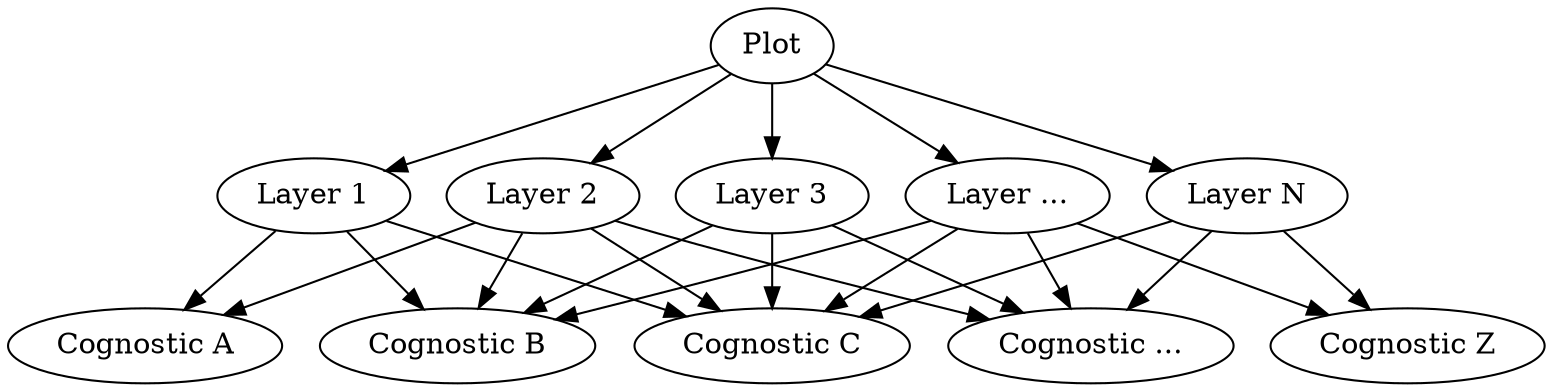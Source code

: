 digraph G {
  "Plot" -> "Layer 1"
  "Plot" -> "Layer 2"
  "Plot" -> "Layer 3"
  "Plot" -> "Layer ..."
  "Plot" -> "Layer N"

  "Layer 1" -> "Cognostic A"
  "Layer 1" -> "Cognostic B"
  "Layer 1" -> "Cognostic C"
  /*"Layer 1" -> "Cognostic ..."*/
  /*"Layer 1" -> "Cognostic Z"*/

  "Layer 2" -> "Cognostic A"
  "Layer 2" -> "Cognostic B"
  "Layer 2" -> "Cognostic C"
  "Layer 2" -> "Cognostic ..."
  /*"Layer 2" -> "Cognostic Z"*/

  /*"Layer 3" -> "Cognostic A"*/
  "Layer 3" -> "Cognostic B"
  "Layer 3" -> "Cognostic C"
  "Layer 3" -> "Cognostic ..."
  /*"Layer 3" -> "Cognostic Z"*/

  /*"Layer ..." -> "Cognostic A"*/
  "Layer ..." -> "Cognostic B"
  "Layer ..." -> "Cognostic C"
  "Layer ..." -> "Cognostic ..."
  "Layer ..." -> "Cognostic Z"

  /*"Layer N" -> "Cognostic A"
  "Layer N" -> "Cognostic B"*/
  "Layer N" -> "Cognostic C"
  "Layer N" -> "Cognostic ..."
  "Layer N" -> "Cognostic Z"
}

